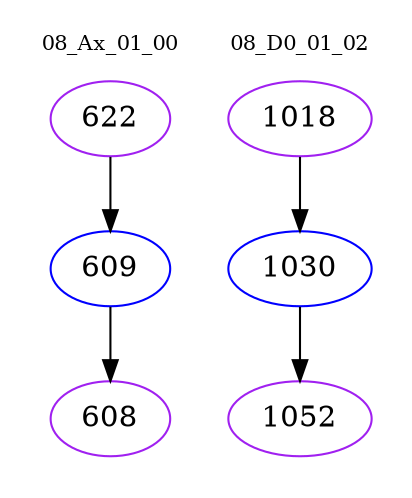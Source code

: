 digraph{
subgraph cluster_0 {
color = white
label = "08_Ax_01_00";
fontsize=10;
T0_622 [label="622", color="purple"]
T0_622 -> T0_609 [color="black"]
T0_609 [label="609", color="blue"]
T0_609 -> T0_608 [color="black"]
T0_608 [label="608", color="purple"]
}
subgraph cluster_1 {
color = white
label = "08_D0_01_02";
fontsize=10;
T1_1018 [label="1018", color="purple"]
T1_1018 -> T1_1030 [color="black"]
T1_1030 [label="1030", color="blue"]
T1_1030 -> T1_1052 [color="black"]
T1_1052 [label="1052", color="purple"]
}
}
